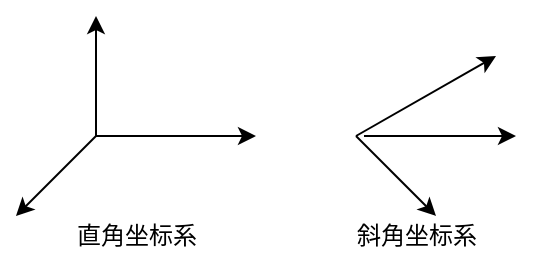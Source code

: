 <mxfile version="12.9.3" type="device" pages="2"><diagram id="hIqczQGPqGsrnEV-Vspz" name="Page-1"><mxGraphModel dx="1086" dy="806" grid="1" gridSize="10" guides="1" tooltips="1" connect="1" arrows="1" fold="1" page="1" pageScale="1" pageWidth="827" pageHeight="1169" math="0" shadow="0"><root><mxCell id="0"/><mxCell id="1" parent="0"/><mxCell id="SMyguX3m1unqeW9VfCD--1" value="" style="endArrow=classic;html=1;" parent="1" edge="1"><mxGeometry width="50" height="50" relative="1" as="geometry"><mxPoint x="160" y="400" as="sourcePoint"/><mxPoint x="240" y="400" as="targetPoint"/></mxGeometry></mxCell><mxCell id="SMyguX3m1unqeW9VfCD--2" value="" style="endArrow=classic;html=1;" parent="1" edge="1"><mxGeometry width="50" height="50" relative="1" as="geometry"><mxPoint x="160" y="400" as="sourcePoint"/><mxPoint x="160" y="340" as="targetPoint"/></mxGeometry></mxCell><mxCell id="SMyguX3m1unqeW9VfCD--3" value="" style="endArrow=classic;html=1;" parent="1" edge="1"><mxGeometry width="50" height="50" relative="1" as="geometry"><mxPoint x="160" y="400" as="sourcePoint"/><mxPoint x="120" y="440" as="targetPoint"/></mxGeometry></mxCell><mxCell id="SMyguX3m1unqeW9VfCD--4" value="直角坐标系" style="text;html=1;align=center;verticalAlign=middle;resizable=0;points=[];autosize=1;" parent="1" vertex="1"><mxGeometry x="140" y="440" width="80" height="20" as="geometry"/></mxCell><mxCell id="SMyguX3m1unqeW9VfCD--5" value="" style="endArrow=classic;html=1;" parent="1" edge="1"><mxGeometry width="50" height="50" relative="1" as="geometry"><mxPoint x="294" y="400" as="sourcePoint"/><mxPoint x="370" y="400" as="targetPoint"/></mxGeometry></mxCell><mxCell id="SMyguX3m1unqeW9VfCD--6" value="" style="endArrow=classic;html=1;" parent="1" edge="1"><mxGeometry width="50" height="50" relative="1" as="geometry"><mxPoint x="290" y="400" as="sourcePoint"/><mxPoint x="360" y="360" as="targetPoint"/></mxGeometry></mxCell><mxCell id="SMyguX3m1unqeW9VfCD--7" value="" style="endArrow=classic;html=1;" parent="1" edge="1"><mxGeometry width="50" height="50" relative="1" as="geometry"><mxPoint x="290" y="400" as="sourcePoint"/><mxPoint x="330" y="440" as="targetPoint"/></mxGeometry></mxCell><mxCell id="SMyguX3m1unqeW9VfCD--8" value="斜角坐标系" style="text;html=1;align=center;verticalAlign=middle;resizable=0;points=[];autosize=1;" parent="1" vertex="1"><mxGeometry x="280" y="440" width="80" height="20" as="geometry"/></mxCell></root></mxGraphModel></diagram><diagram id="7rVEO2Vl1Im0vuKwIg16" name="3d-math-relative"><mxGraphModel dx="1086" dy="806" grid="1" gridSize="10" guides="1" tooltips="1" connect="1" arrows="1" fold="1" page="1" pageScale="1" pageWidth="827" pageHeight="1169" math="0" shadow="0"><root><mxCell id="FyRV9YgZ5WRt1WB9tPuc-0"/><mxCell id="FyRV9YgZ5WRt1WB9tPuc-1" parent="FyRV9YgZ5WRt1WB9tPuc-0"/><mxCell id="FyRV9YgZ5WRt1WB9tPuc-4" value="Actor" style="shape=umlActor;verticalLabelPosition=bottom;labelBackgroundColor=#ffffff;verticalAlign=top;html=1;outlineConnect=0;fillColor=#a20025;strokeColor=#6F0000;fontColor=#ffffff;" vertex="1" parent="FyRV9YgZ5WRt1WB9tPuc-1"><mxGeometry x="145" y="326" width="30" height="60" as="geometry"/></mxCell><mxCell id="FyRV9YgZ5WRt1WB9tPuc-2" value="" style="endArrow=classic;html=1;" edge="1" parent="FyRV9YgZ5WRt1WB9tPuc-1"><mxGeometry width="50" height="50" relative="1" as="geometry"><mxPoint x="120" y="360" as="sourcePoint"/><mxPoint x="240" y="360" as="targetPoint"/></mxGeometry></mxCell><mxCell id="FyRV9YgZ5WRt1WB9tPuc-3" value="" style="endArrow=classic;html=1;" edge="1" parent="FyRV9YgZ5WRt1WB9tPuc-1"><mxGeometry width="50" height="50" relative="1" as="geometry"><mxPoint x="160" y="440" as="sourcePoint"/><mxPoint x="160" y="280" as="targetPoint"/></mxGeometry></mxCell><mxCell id="FyRV9YgZ5WRt1WB9tPuc-5" value="（1）" style="text;html=1;align=center;verticalAlign=middle;resizable=0;points=[];autosize=1;" vertex="1" parent="FyRV9YgZ5WRt1WB9tPuc-1"><mxGeometry x="140" y="451" width="50" height="20" as="geometry"/></mxCell><mxCell id="FyRV9YgZ5WRt1WB9tPuc-10" value="Actor" style="shape=umlActor;verticalLabelPosition=bottom;labelBackgroundColor=#ffffff;verticalAlign=top;html=1;outlineConnect=0;fillColor=#a20025;strokeColor=#6F0000;fontColor=#ffffff;rotation=90;" vertex="1" parent="FyRV9YgZ5WRt1WB9tPuc-1"><mxGeometry x="305" y="330" width="30" height="60" as="geometry"/></mxCell><mxCell id="FyRV9YgZ5WRt1WB9tPuc-11" value="" style="endArrow=classic;html=1;" edge="1" parent="FyRV9YgZ5WRt1WB9tPuc-1"><mxGeometry width="50" height="50" relative="1" as="geometry"><mxPoint x="280" y="360" as="sourcePoint"/><mxPoint x="400" y="360" as="targetPoint"/></mxGeometry></mxCell><mxCell id="FyRV9YgZ5WRt1WB9tPuc-12" value="" style="endArrow=classic;html=1;" edge="1" parent="FyRV9YgZ5WRt1WB9tPuc-1"><mxGeometry width="50" height="50" relative="1" as="geometry"><mxPoint x="320" y="440" as="sourcePoint"/><mxPoint x="320" y="280" as="targetPoint"/></mxGeometry></mxCell><mxCell id="FyRV9YgZ5WRt1WB9tPuc-13" value="(2)" style="text;html=1;align=center;verticalAlign=middle;resizable=0;points=[];autosize=1;" vertex="1" parent="FyRV9YgZ5WRt1WB9tPuc-1"><mxGeometry x="305" y="451" width="30" height="20" as="geometry"/></mxCell><mxCell id="FyRV9YgZ5WRt1WB9tPuc-14" value="Actor" style="shape=umlActor;verticalLabelPosition=bottom;labelBackgroundColor=#ffffff;verticalAlign=top;html=1;outlineConnect=0;fillColor=#a20025;strokeColor=#6F0000;fontColor=#ffffff;rotation=0;" vertex="1" parent="FyRV9YgZ5WRt1WB9tPuc-1"><mxGeometry x="465" y="330" width="30" height="60" as="geometry"/></mxCell><mxCell id="FyRV9YgZ5WRt1WB9tPuc-15" value="" style="endArrow=none;html=1;orthogonalLoop=0;jumpStyle=none;startArrow=classic;startFill=1;endFill=0;" edge="1" parent="FyRV9YgZ5WRt1WB9tPuc-1"><mxGeometry width="50" height="50" relative="1" as="geometry"><mxPoint x="420" y="359.5" as="sourcePoint"/><mxPoint x="540" y="359.5" as="targetPoint"/></mxGeometry></mxCell><mxCell id="FyRV9YgZ5WRt1WB9tPuc-16" value="" style="endArrow=classic;html=1;" edge="1" parent="FyRV9YgZ5WRt1WB9tPuc-1"><mxGeometry width="50" height="50" relative="1" as="geometry"><mxPoint x="480" y="440" as="sourcePoint"/><mxPoint x="480" y="280" as="targetPoint"/></mxGeometry></mxCell><mxCell id="FyRV9YgZ5WRt1WB9tPuc-17" value="(3)" style="text;html=1;align=center;verticalAlign=middle;resizable=0;points=[];autosize=1;" vertex="1" parent="FyRV9YgZ5WRt1WB9tPuc-1"><mxGeometry x="465" y="451" width="30" height="20" as="geometry"/></mxCell></root></mxGraphModel></diagram></mxfile>